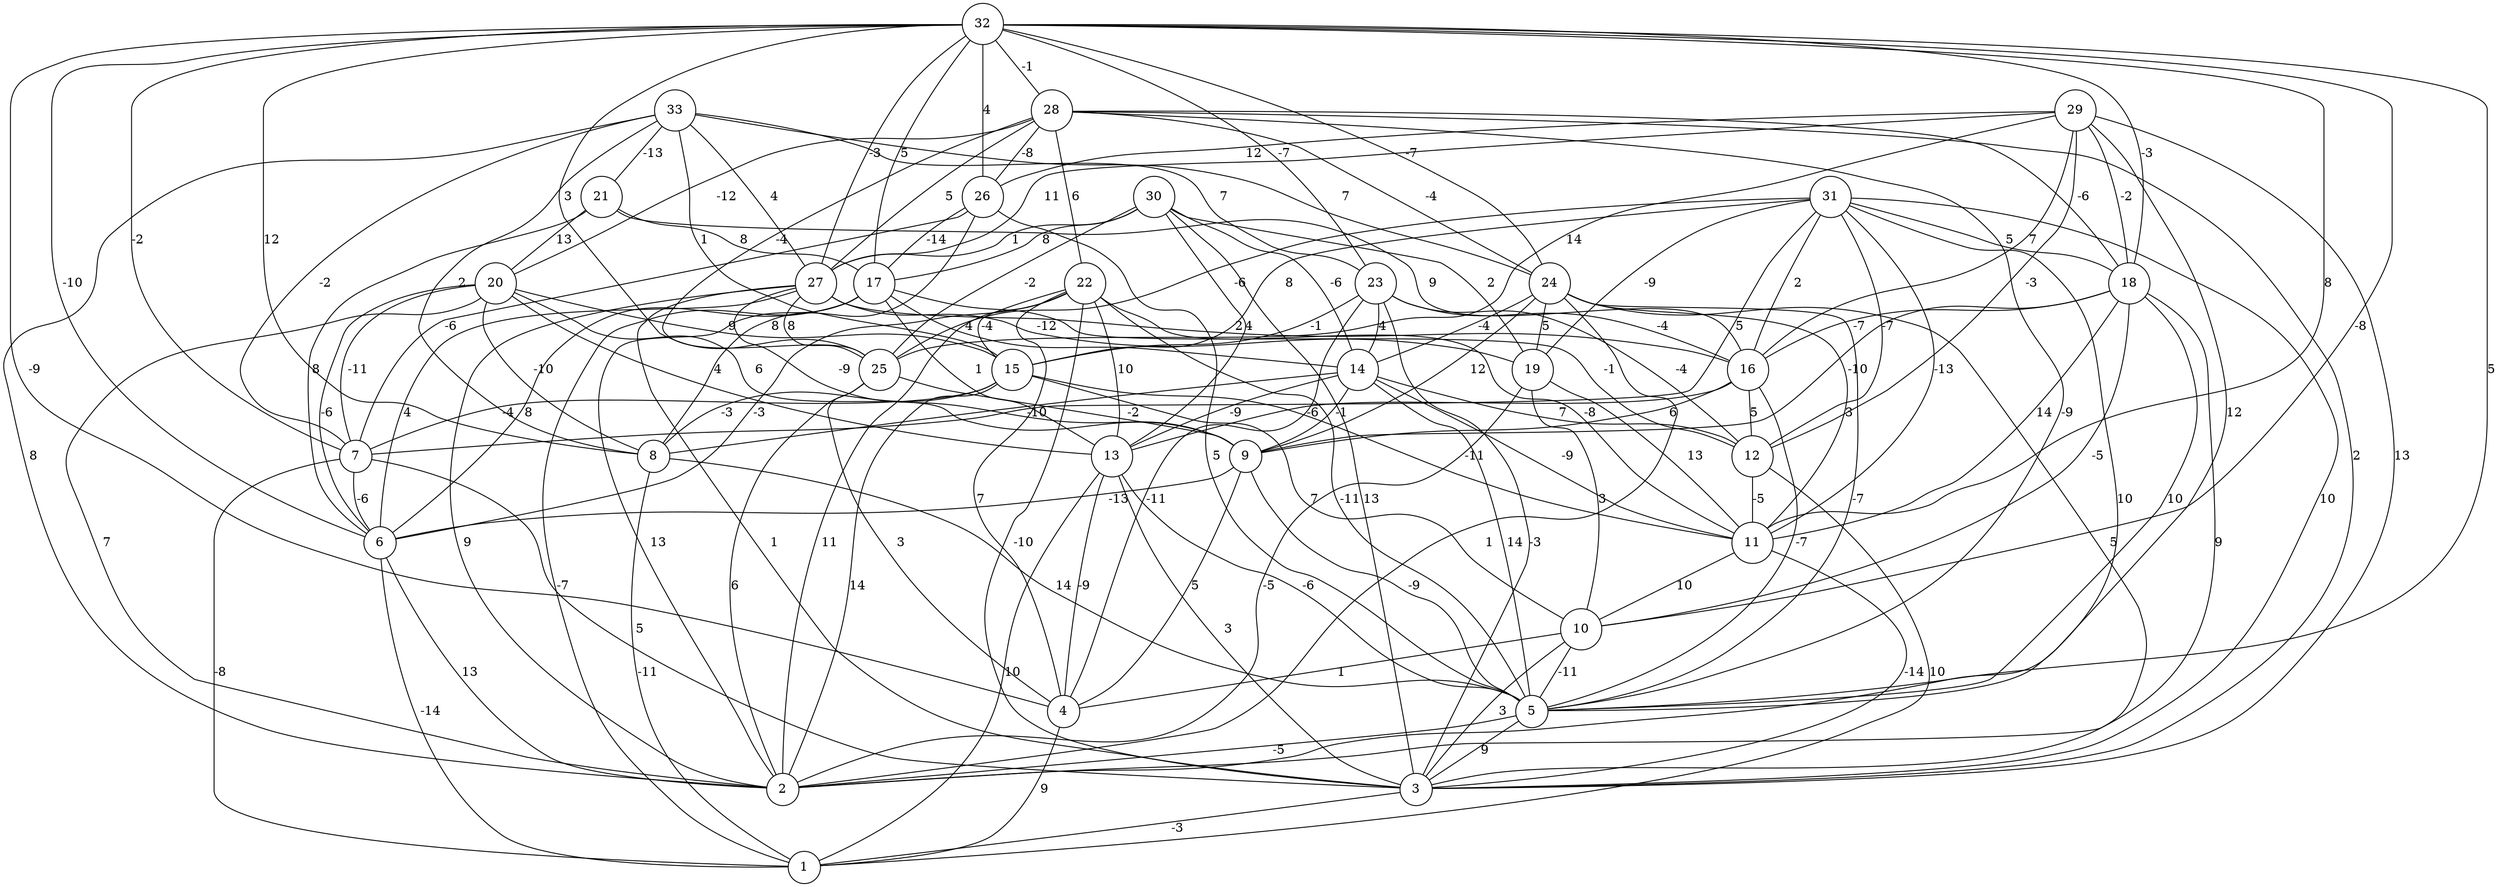 graph { 
	 fontname="Helvetica,Arial,sans-serif" 
	 node [shape = circle]; 
	 33 -- 2 [label = "8"];
	 33 -- 7 [label = "-2"];
	 33 -- 8 [label = "2"];
	 33 -- 15 [label = "1"];
	 33 -- 21 [label = "-13"];
	 33 -- 23 [label = "7"];
	 33 -- 24 [label = "7"];
	 33 -- 27 [label = "4"];
	 32 -- 4 [label = "-9"];
	 32 -- 5 [label = "5"];
	 32 -- 6 [label = "-10"];
	 32 -- 7 [label = "-2"];
	 32 -- 8 [label = "12"];
	 32 -- 10 [label = "-8"];
	 32 -- 11 [label = "8"];
	 32 -- 17 [label = "5"];
	 32 -- 18 [label = "-3"];
	 32 -- 23 [label = "-7"];
	 32 -- 24 [label = "-7"];
	 32 -- 25 [label = "3"];
	 32 -- 26 [label = "4"];
	 32 -- 27 [label = "-3"];
	 32 -- 28 [label = "-1"];
	 31 -- 2 [label = "10"];
	 31 -- 3 [label = "10"];
	 31 -- 7 [label = "5"];
	 31 -- 11 [label = "-13"];
	 31 -- 12 [label = "-7"];
	 31 -- 15 [label = "8"];
	 31 -- 16 [label = "2"];
	 31 -- 18 [label = "5"];
	 31 -- 19 [label = "-9"];
	 31 -- 25 [label = "-6"];
	 30 -- 3 [label = "13"];
	 30 -- 13 [label = "4"];
	 30 -- 14 [label = "-6"];
	 30 -- 17 [label = "8"];
	 30 -- 19 [label = "2"];
	 30 -- 25 [label = "-2"];
	 30 -- 27 [label = "1"];
	 29 -- 3 [label = "13"];
	 29 -- 5 [label = "12"];
	 29 -- 12 [label = "-3"];
	 29 -- 16 [label = "7"];
	 29 -- 18 [label = "-2"];
	 29 -- 25 [label = "14"];
	 29 -- 26 [label = "12"];
	 29 -- 27 [label = "11"];
	 28 -- 3 [label = "2"];
	 28 -- 5 [label = "-9"];
	 28 -- 18 [label = "-6"];
	 28 -- 20 [label = "-12"];
	 28 -- 22 [label = "6"];
	 28 -- 24 [label = "-4"];
	 28 -- 25 [label = "-4"];
	 28 -- 26 [label = "-8"];
	 28 -- 27 [label = "5"];
	 27 -- 2 [label = "9"];
	 27 -- 3 [label = "1"];
	 27 -- 6 [label = "4"];
	 27 -- 9 [label = "-9"];
	 27 -- 16 [label = "2"];
	 27 -- 19 [label = "-12"];
	 27 -- 25 [label = "8"];
	 26 -- 5 [label = "5"];
	 26 -- 7 [label = "-6"];
	 26 -- 8 [label = "8"];
	 26 -- 17 [label = "-14"];
	 25 -- 2 [label = "6"];
	 25 -- 4 [label = "3"];
	 25 -- 9 [label = "-2"];
	 24 -- 2 [label = "1"];
	 24 -- 3 [label = "5"];
	 24 -- 5 [label = "-7"];
	 24 -- 9 [label = "12"];
	 24 -- 11 [label = "3"];
	 24 -- 14 [label = "-4"];
	 24 -- 19 [label = "5"];
	 23 -- 3 [label = "-3"];
	 23 -- 4 [label = "-11"];
	 23 -- 12 [label = "-4"];
	 23 -- 14 [label = "4"];
	 23 -- 15 [label = "-1"];
	 23 -- 16 [label = "-4"];
	 22 -- 2 [label = "11"];
	 22 -- 3 [label = "-10"];
	 22 -- 4 [label = "7"];
	 22 -- 5 [label = "-11"];
	 22 -- 6 [label = "-3"];
	 22 -- 11 [label = "-8"];
	 22 -- 13 [label = "10"];
	 22 -- 15 [label = "-4"];
	 21 -- 6 [label = "8"];
	 21 -- 16 [label = "9"];
	 21 -- 17 [label = "8"];
	 21 -- 20 [label = "13"];
	 20 -- 2 [label = "7"];
	 20 -- 6 [label = "-6"];
	 20 -- 7 [label = "-11"];
	 20 -- 8 [label = "-10"];
	 20 -- 9 [label = "6"];
	 20 -- 13 [label = "4"];
	 20 -- 15 [label = "9"];
	 19 -- 2 [label = "-5"];
	 19 -- 10 [label = "3"];
	 19 -- 11 [label = "13"];
	 18 -- 2 [label = "9"];
	 18 -- 5 [label = "10"];
	 18 -- 9 [label = "-10"];
	 18 -- 10 [label = "-5"];
	 18 -- 11 [label = "14"];
	 18 -- 16 [label = "-7"];
	 17 -- 1 [label = "-7"];
	 17 -- 2 [label = "13"];
	 17 -- 6 [label = "8"];
	 17 -- 12 [label = "-1"];
	 17 -- 13 [label = "1"];
	 17 -- 14 [label = "4"];
	 16 -- 5 [label = "-7"];
	 16 -- 9 [label = "6"];
	 16 -- 12 [label = "5"];
	 16 -- 13 [label = "-6"];
	 15 -- 2 [label = "14"];
	 15 -- 7 [label = "-4"];
	 15 -- 8 [label = "-3"];
	 15 -- 10 [label = "7"];
	 15 -- 11 [label = "-11"];
	 14 -- 5 [label = "14"];
	 14 -- 8 [label = "-10"];
	 14 -- 9 [label = "-1"];
	 14 -- 11 [label = "-9"];
	 14 -- 12 [label = "7"];
	 14 -- 13 [label = "-9"];
	 13 -- 1 [label = "10"];
	 13 -- 3 [label = "3"];
	 13 -- 4 [label = "-9"];
	 13 -- 5 [label = "-6"];
	 12 -- 1 [label = "10"];
	 12 -- 11 [label = "-5"];
	 11 -- 3 [label = "-14"];
	 11 -- 10 [label = "10"];
	 10 -- 3 [label = "3"];
	 10 -- 4 [label = "1"];
	 10 -- 5 [label = "-11"];
	 9 -- 4 [label = "5"];
	 9 -- 5 [label = "-9"];
	 9 -- 6 [label = "-13"];
	 8 -- 1 [label = "-11"];
	 8 -- 5 [label = "14"];
	 7 -- 1 [label = "-8"];
	 7 -- 3 [label = "5"];
	 7 -- 6 [label = "-6"];
	 6 -- 1 [label = "-14"];
	 6 -- 2 [label = "13"];
	 5 -- 2 [label = "-5"];
	 5 -- 3 [label = "9"];
	 4 -- 1 [label = "9"];
	 3 -- 1 [label = "-3"];
	 1;
	 2;
	 3;
	 4;
	 5;
	 6;
	 7;
	 8;
	 9;
	 10;
	 11;
	 12;
	 13;
	 14;
	 15;
	 16;
	 17;
	 18;
	 19;
	 20;
	 21;
	 22;
	 23;
	 24;
	 25;
	 26;
	 27;
	 28;
	 29;
	 30;
	 31;
	 32;
	 33;
}
